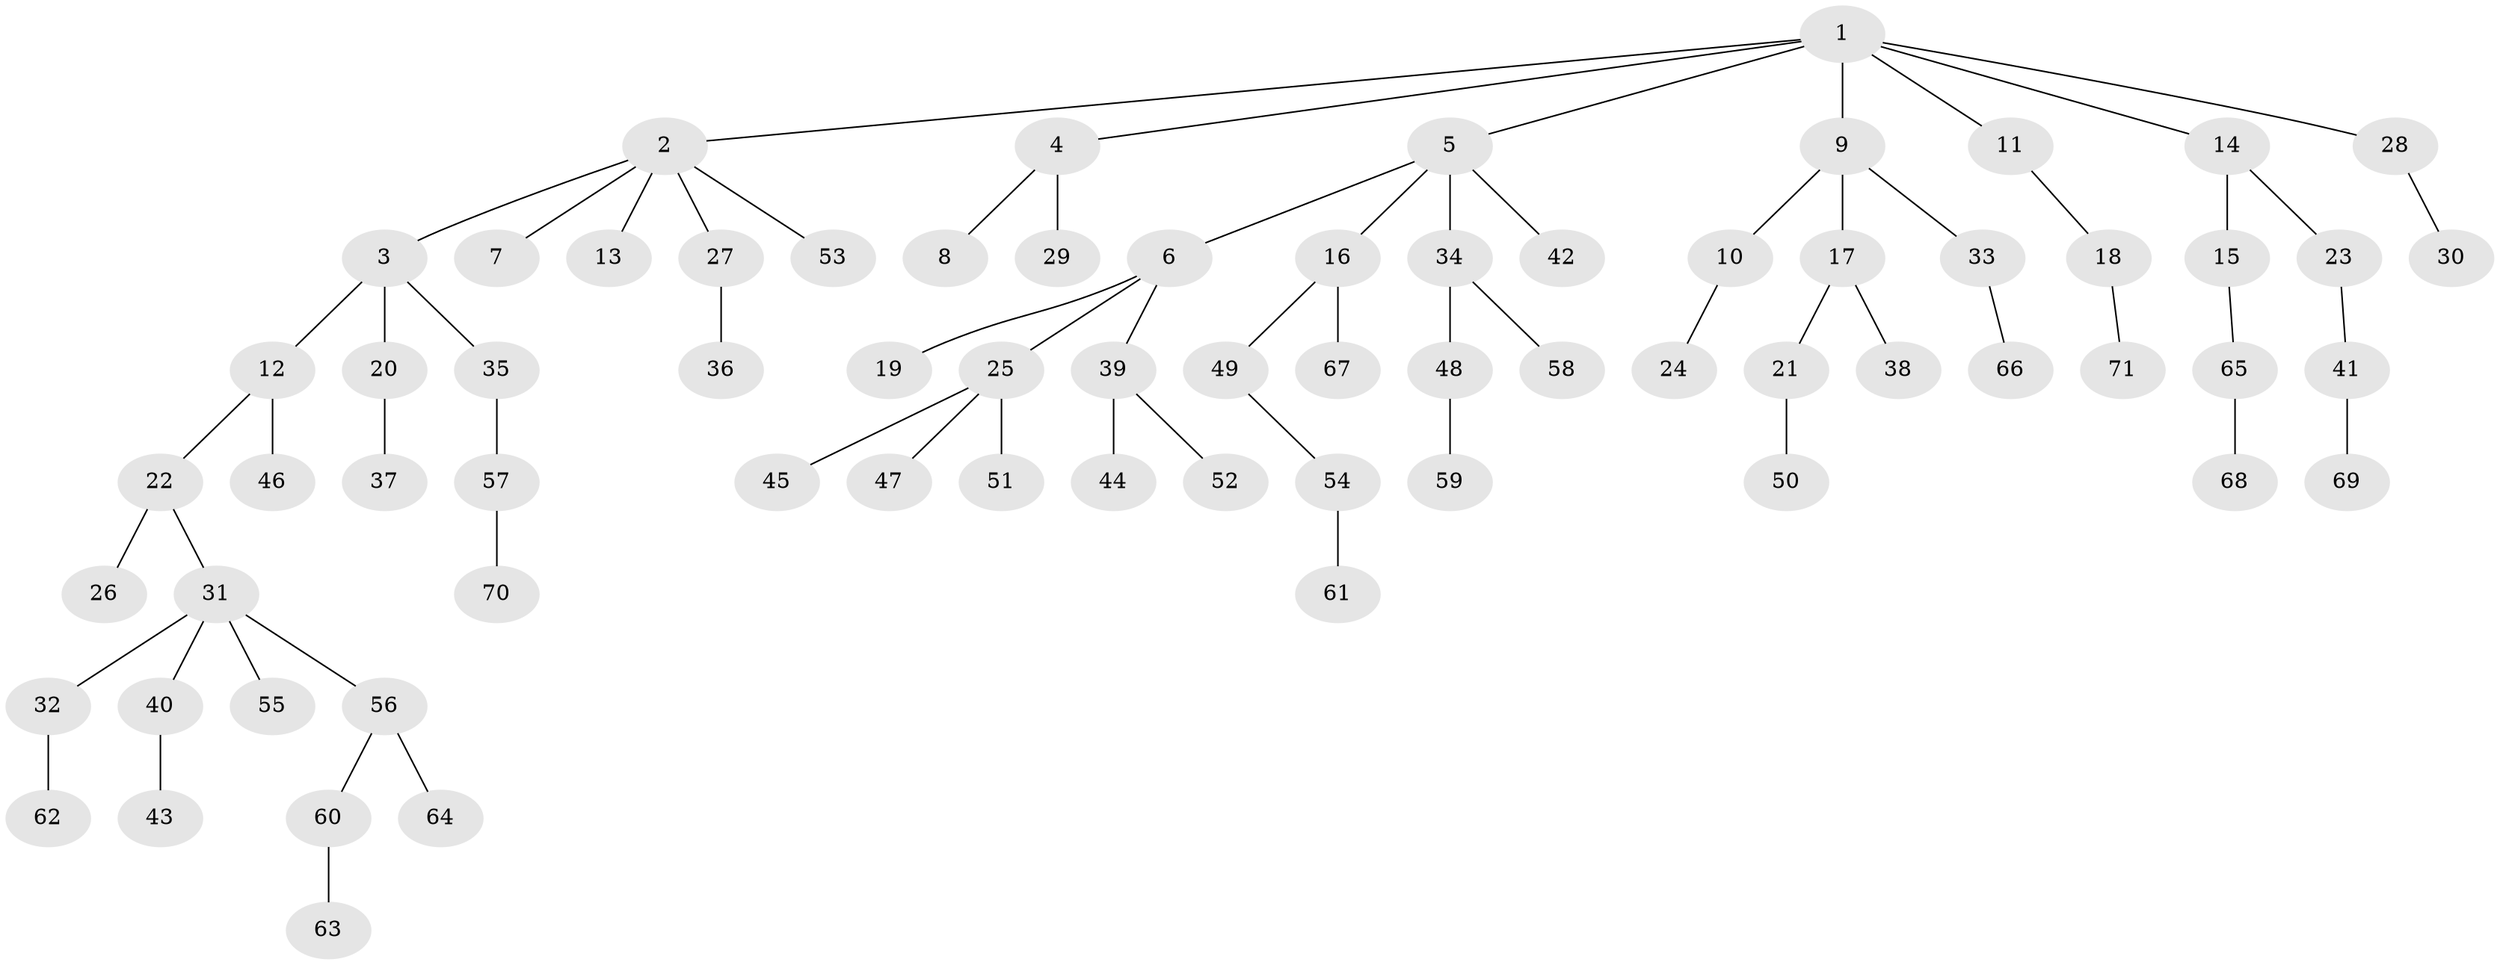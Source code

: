 // coarse degree distribution, {6: 0.02702702702702703, 4: 0.10810810810810811, 1: 0.5135135135135135, 3: 0.05405405405405406, 5: 0.02702702702702703, 2: 0.2702702702702703}
// Generated by graph-tools (version 1.1) at 2025/51/03/04/25 22:51:45]
// undirected, 71 vertices, 70 edges
graph export_dot {
  node [color=gray90,style=filled];
  1;
  2;
  3;
  4;
  5;
  6;
  7;
  8;
  9;
  10;
  11;
  12;
  13;
  14;
  15;
  16;
  17;
  18;
  19;
  20;
  21;
  22;
  23;
  24;
  25;
  26;
  27;
  28;
  29;
  30;
  31;
  32;
  33;
  34;
  35;
  36;
  37;
  38;
  39;
  40;
  41;
  42;
  43;
  44;
  45;
  46;
  47;
  48;
  49;
  50;
  51;
  52;
  53;
  54;
  55;
  56;
  57;
  58;
  59;
  60;
  61;
  62;
  63;
  64;
  65;
  66;
  67;
  68;
  69;
  70;
  71;
  1 -- 2;
  1 -- 4;
  1 -- 5;
  1 -- 9;
  1 -- 11;
  1 -- 14;
  1 -- 28;
  2 -- 3;
  2 -- 7;
  2 -- 13;
  2 -- 27;
  2 -- 53;
  3 -- 12;
  3 -- 20;
  3 -- 35;
  4 -- 8;
  4 -- 29;
  5 -- 6;
  5 -- 16;
  5 -- 34;
  5 -- 42;
  6 -- 19;
  6 -- 25;
  6 -- 39;
  9 -- 10;
  9 -- 17;
  9 -- 33;
  10 -- 24;
  11 -- 18;
  12 -- 22;
  12 -- 46;
  14 -- 15;
  14 -- 23;
  15 -- 65;
  16 -- 49;
  16 -- 67;
  17 -- 21;
  17 -- 38;
  18 -- 71;
  20 -- 37;
  21 -- 50;
  22 -- 26;
  22 -- 31;
  23 -- 41;
  25 -- 45;
  25 -- 47;
  25 -- 51;
  27 -- 36;
  28 -- 30;
  31 -- 32;
  31 -- 40;
  31 -- 55;
  31 -- 56;
  32 -- 62;
  33 -- 66;
  34 -- 48;
  34 -- 58;
  35 -- 57;
  39 -- 44;
  39 -- 52;
  40 -- 43;
  41 -- 69;
  48 -- 59;
  49 -- 54;
  54 -- 61;
  56 -- 60;
  56 -- 64;
  57 -- 70;
  60 -- 63;
  65 -- 68;
}
